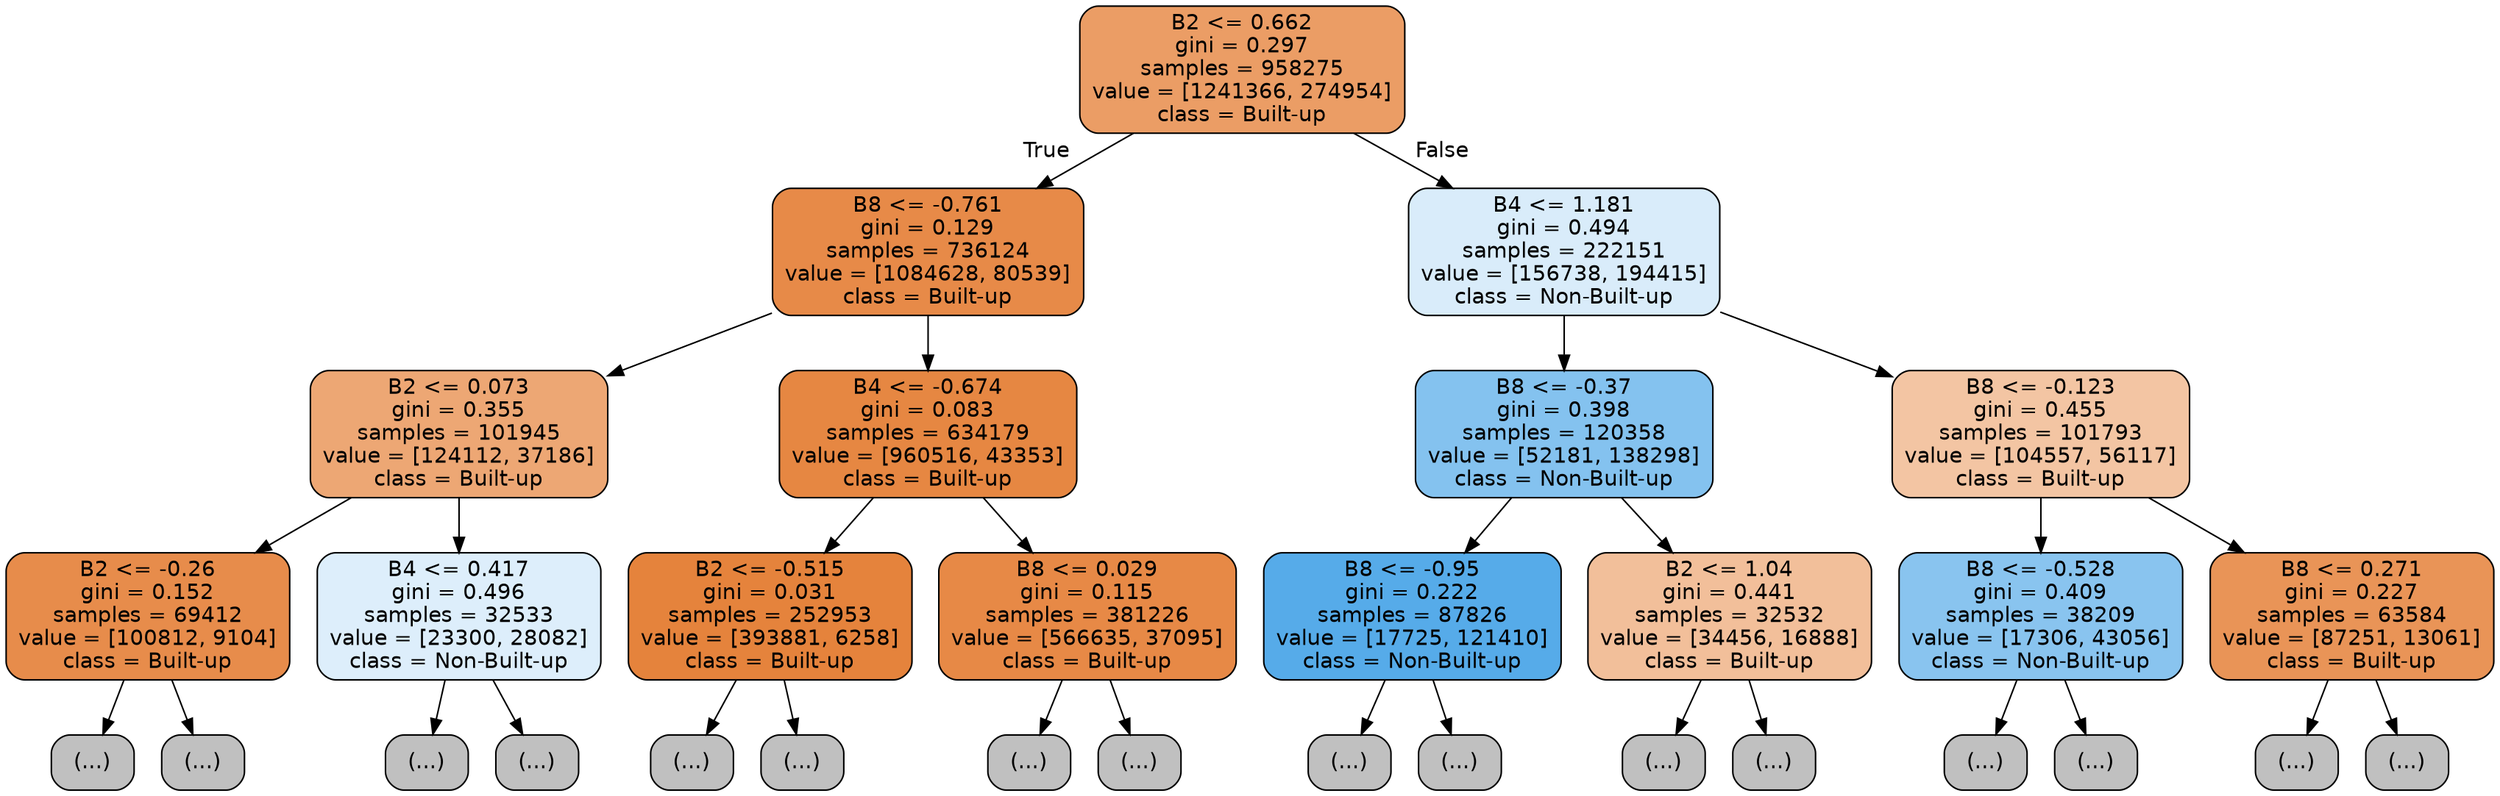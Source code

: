 digraph Tree {
node [shape=box, style="filled, rounded", color="black", fontname=helvetica] ;
edge [fontname=helvetica] ;
0 [label="B2 <= 0.662\ngini = 0.297\nsamples = 958275\nvalue = [1241366, 274954]\nclass = Built-up", fillcolor="#eb9d65"] ;
1 [label="B8 <= -0.761\ngini = 0.129\nsamples = 736124\nvalue = [1084628, 80539]\nclass = Built-up", fillcolor="#e78a48"] ;
0 -> 1 [labeldistance=2.5, labelangle=45, headlabel="True"] ;
2 [label="B2 <= 0.073\ngini = 0.355\nsamples = 101945\nvalue = [124112, 37186]\nclass = Built-up", fillcolor="#eda774"] ;
1 -> 2 ;
3 [label="B2 <= -0.26\ngini = 0.152\nsamples = 69412\nvalue = [100812, 9104]\nclass = Built-up", fillcolor="#e78c4b"] ;
2 -> 3 ;
4 [label="(...)", fillcolor="#C0C0C0"] ;
3 -> 4 ;
7513 [label="(...)", fillcolor="#C0C0C0"] ;
3 -> 7513 ;
14580 [label="B4 <= 0.417\ngini = 0.496\nsamples = 32533\nvalue = [23300, 28082]\nclass = Non-Built-up", fillcolor="#ddeefb"] ;
2 -> 14580 ;
14581 [label="(...)", fillcolor="#C0C0C0"] ;
14580 -> 14581 ;
28240 [label="(...)", fillcolor="#C0C0C0"] ;
14580 -> 28240 ;
31807 [label="B4 <= -0.674\ngini = 0.083\nsamples = 634179\nvalue = [960516, 43353]\nclass = Built-up", fillcolor="#e68742"] ;
1 -> 31807 ;
31808 [label="B2 <= -0.515\ngini = 0.031\nsamples = 252953\nvalue = [393881, 6258]\nclass = Built-up", fillcolor="#e5833c"] ;
31807 -> 31808 ;
31809 [label="(...)", fillcolor="#C0C0C0"] ;
31808 -> 31809 ;
46316 [label="(...)", fillcolor="#C0C0C0"] ;
31808 -> 46316 ;
51253 [label="B8 <= 0.029\ngini = 0.115\nsamples = 381226\nvalue = [566635, 37095]\nclass = Built-up", fillcolor="#e78946"] ;
31807 -> 51253 ;
51254 [label="(...)", fillcolor="#C0C0C0"] ;
51253 -> 51254 ;
93283 [label="(...)", fillcolor="#C0C0C0"] ;
51253 -> 93283 ;
130436 [label="B4 <= 1.181\ngini = 0.494\nsamples = 222151\nvalue = [156738, 194415]\nclass = Non-Built-up", fillcolor="#d9ecfa"] ;
0 -> 130436 [labeldistance=2.5, labelangle=-45, headlabel="False"] ;
130437 [label="B8 <= -0.37\ngini = 0.398\nsamples = 120358\nvalue = [52181, 138298]\nclass = Non-Built-up", fillcolor="#84c2ef"] ;
130436 -> 130437 ;
130438 [label="B8 <= -0.95\ngini = 0.222\nsamples = 87826\nvalue = [17725, 121410]\nclass = Non-Built-up", fillcolor="#56abe9"] ;
130437 -> 130438 ;
130439 [label="(...)", fillcolor="#C0C0C0"] ;
130438 -> 130439 ;
142950 [label="(...)", fillcolor="#C0C0C0"] ;
130438 -> 142950 ;
157449 [label="B2 <= 1.04\ngini = 0.441\nsamples = 32532\nvalue = [34456, 16888]\nclass = Built-up", fillcolor="#f2bf9a"] ;
130437 -> 157449 ;
157450 [label="(...)", fillcolor="#C0C0C0"] ;
157449 -> 157450 ;
169059 [label="(...)", fillcolor="#C0C0C0"] ;
157449 -> 169059 ;
175956 [label="B8 <= -0.123\ngini = 0.455\nsamples = 101793\nvalue = [104557, 56117]\nclass = Built-up", fillcolor="#f3c5a3"] ;
130436 -> 175956 ;
175957 [label="B8 <= -0.528\ngini = 0.409\nsamples = 38209\nvalue = [17306, 43056]\nclass = Non-Built-up", fillcolor="#89c4ef"] ;
175956 -> 175957 ;
175958 [label="(...)", fillcolor="#C0C0C0"] ;
175957 -> 175958 ;
181613 [label="(...)", fillcolor="#C0C0C0"] ;
175957 -> 181613 ;
188488 [label="B8 <= 0.271\ngini = 0.227\nsamples = 63584\nvalue = [87251, 13061]\nclass = Built-up", fillcolor="#e99457"] ;
175956 -> 188488 ;
188489 [label="(...)", fillcolor="#C0C0C0"] ;
188488 -> 188489 ;
195368 [label="(...)", fillcolor="#C0C0C0"] ;
188488 -> 195368 ;
}